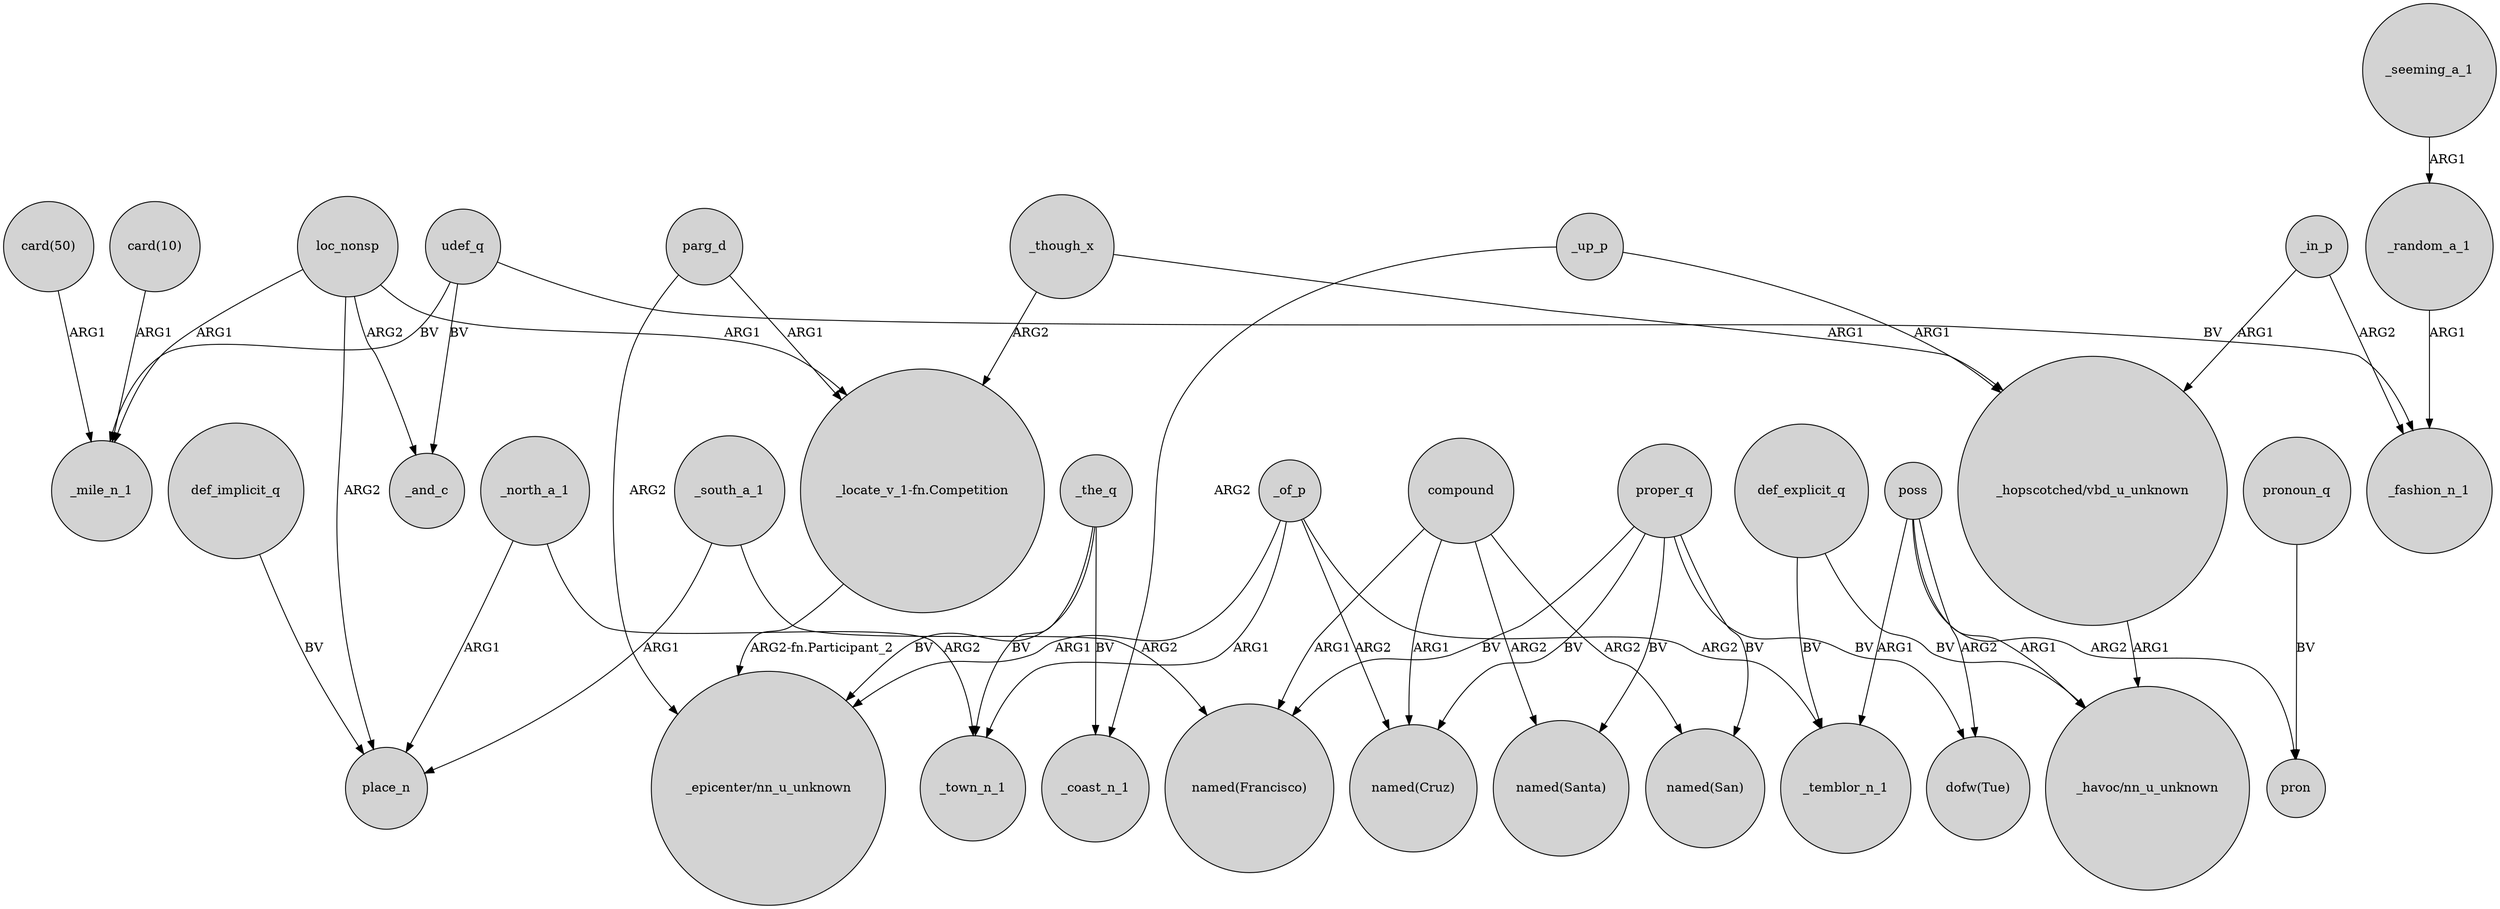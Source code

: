 digraph {
	node [shape=circle style=filled]
	udef_q -> _mile_n_1 [label=BV]
	_north_a_1 -> _town_n_1 [label=ARG2]
	"_locate_v_1-fn.Competition" -> "_epicenter/nn_u_unknown" [label="ARG2-fn.Participant_2"]
	"card(50)" -> _mile_n_1 [label=ARG1]
	compound -> "named(Cruz)" [label=ARG1]
	def_implicit_q -> place_n [label=BV]
	_though_x -> "_hopscotched/vbd_u_unknown" [label=ARG1]
	_the_q -> _coast_n_1 [label=BV]
	loc_nonsp -> "_locate_v_1-fn.Competition" [label=ARG1]
	udef_q -> _and_c [label=BV]
	_south_a_1 -> "named(Francisco)" [label=ARG2]
	compound -> "named(Santa)" [label=ARG2]
	poss -> "_havoc/nn_u_unknown" [label=ARG1]
	pronoun_q -> pron [label=BV]
	_up_p -> _coast_n_1 [label=ARG2]
	poss -> pron [label=ARG2]
	_of_p -> "_epicenter/nn_u_unknown" [label=ARG1]
	_up_p -> "_hopscotched/vbd_u_unknown" [label=ARG1]
	_seeming_a_1 -> _random_a_1 [label=ARG1]
	proper_q -> "named(Cruz)" [label=BV]
	_random_a_1 -> _fashion_n_1 [label=ARG1]
	_in_p -> "_hopscotched/vbd_u_unknown" [label=ARG1]
	_north_a_1 -> place_n [label=ARG1]
	poss -> "dofw(Tue)" [label=ARG2]
	"_hopscotched/vbd_u_unknown" -> "_havoc/nn_u_unknown" [label=ARG1]
	_in_p -> _fashion_n_1 [label=ARG2]
	loc_nonsp -> _mile_n_1 [label=ARG1]
	compound -> "named(Francisco)" [label=ARG1]
	_of_p -> _town_n_1 [label=ARG1]
	def_explicit_q -> "_havoc/nn_u_unknown" [label=BV]
	proper_q -> "dofw(Tue)" [label=BV]
	compound -> "named(San)" [label=ARG2]
	_of_p -> _temblor_n_1 [label=ARG2]
	udef_q -> _fashion_n_1 [label=BV]
	loc_nonsp -> place_n [label=ARG2]
	_though_x -> "_locate_v_1-fn.Competition" [label=ARG2]
	parg_d -> "_locate_v_1-fn.Competition" [label=ARG1]
	parg_d -> "_epicenter/nn_u_unknown" [label=ARG2]
	poss -> _temblor_n_1 [label=ARG1]
	proper_q -> "named(San)" [label=BV]
	proper_q -> "named(Santa)" [label=BV]
	_the_q -> _town_n_1 [label=BV]
	proper_q -> "named(Francisco)" [label=BV]
	_of_p -> "named(Cruz)" [label=ARG2]
	_the_q -> "_epicenter/nn_u_unknown" [label=BV]
	def_explicit_q -> _temblor_n_1 [label=BV]
	_south_a_1 -> place_n [label=ARG1]
	loc_nonsp -> _and_c [label=ARG2]
	"card(10)" -> _mile_n_1 [label=ARG1]
}
